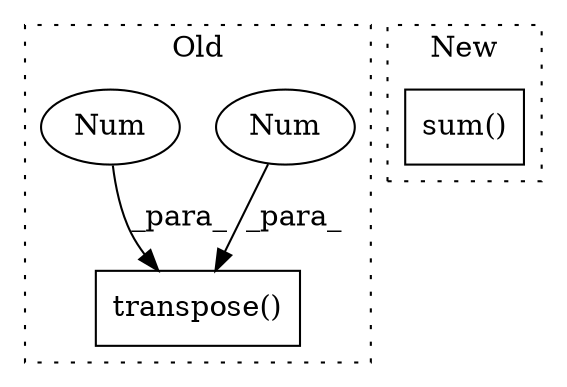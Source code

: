 digraph G {
subgraph cluster0 {
1 [label="transpose()" a="75" s="1569,1593" l="20,1" shape="box"];
3 [label="Num" a="76" s="1592" l="1" shape="ellipse"];
4 [label="Num" a="76" s="1589" l="1" shape="ellipse"];
label = "Old";
style="dotted";
}
subgraph cluster1 {
2 [label="sum()" a="75" s="2996,3017" l="10,22" shape="box"];
label = "New";
style="dotted";
}
3 -> 1 [label="_para_"];
4 -> 1 [label="_para_"];
}